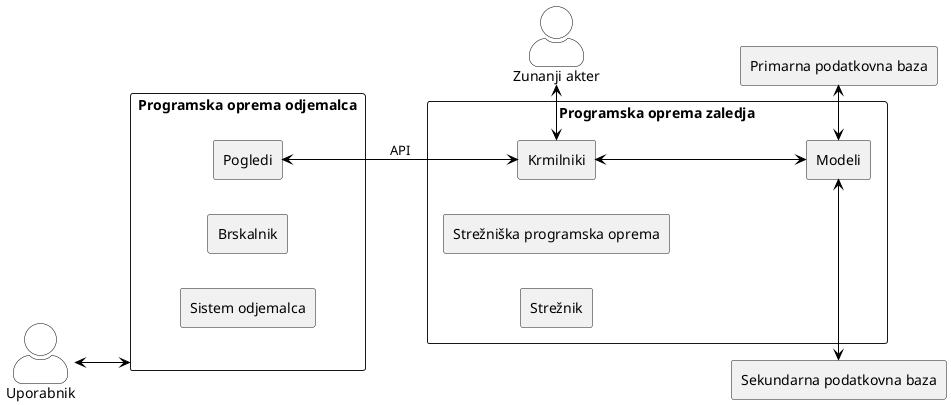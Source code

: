 @startuml ProcesniPogled
skinparam backgroundcolor white
skinparam defaultTextAlignment center
skinparam usecase {
  backgroundColor white
  borderColor #5FB8EC
  arrowColor black
}
skinparam actorBorderColor black
skinparam actorBackgroundColor white
skinparam Linetype polyline
skinparam actorStyle awesome

left to right direction

skinparam defaultTextAlignment center

actor "Zunanji akter" as Z
actor "Uporabnik" as U


rectangle "Sekundarna podatkovna baza" as SDB
rectangle "Primarna podatkovna baza" as PDB
rectangle "Programska oprema zaledja" as PZ {
    rectangle "Modeli" as M
    rectangle "Krmilniki" as K
    rectangle "Strežniška programska oprema" as SOP
    rectangle "Strežnik" as S
}
rectangle "Programska oprema odjemalca" as PO {
    rectangle "Pogledi" as P
    rectangle "Brskalnik" as B 
    rectangle "Sistem odjemalca" as SO
}

M <-up-> K
M <-right-> PDB
M <-left-> SDB

K <-up-> P : API
K <--right--> Z  

U <-down->PO


rectangle "Strežniška programska oprema" as SOP









@enduml